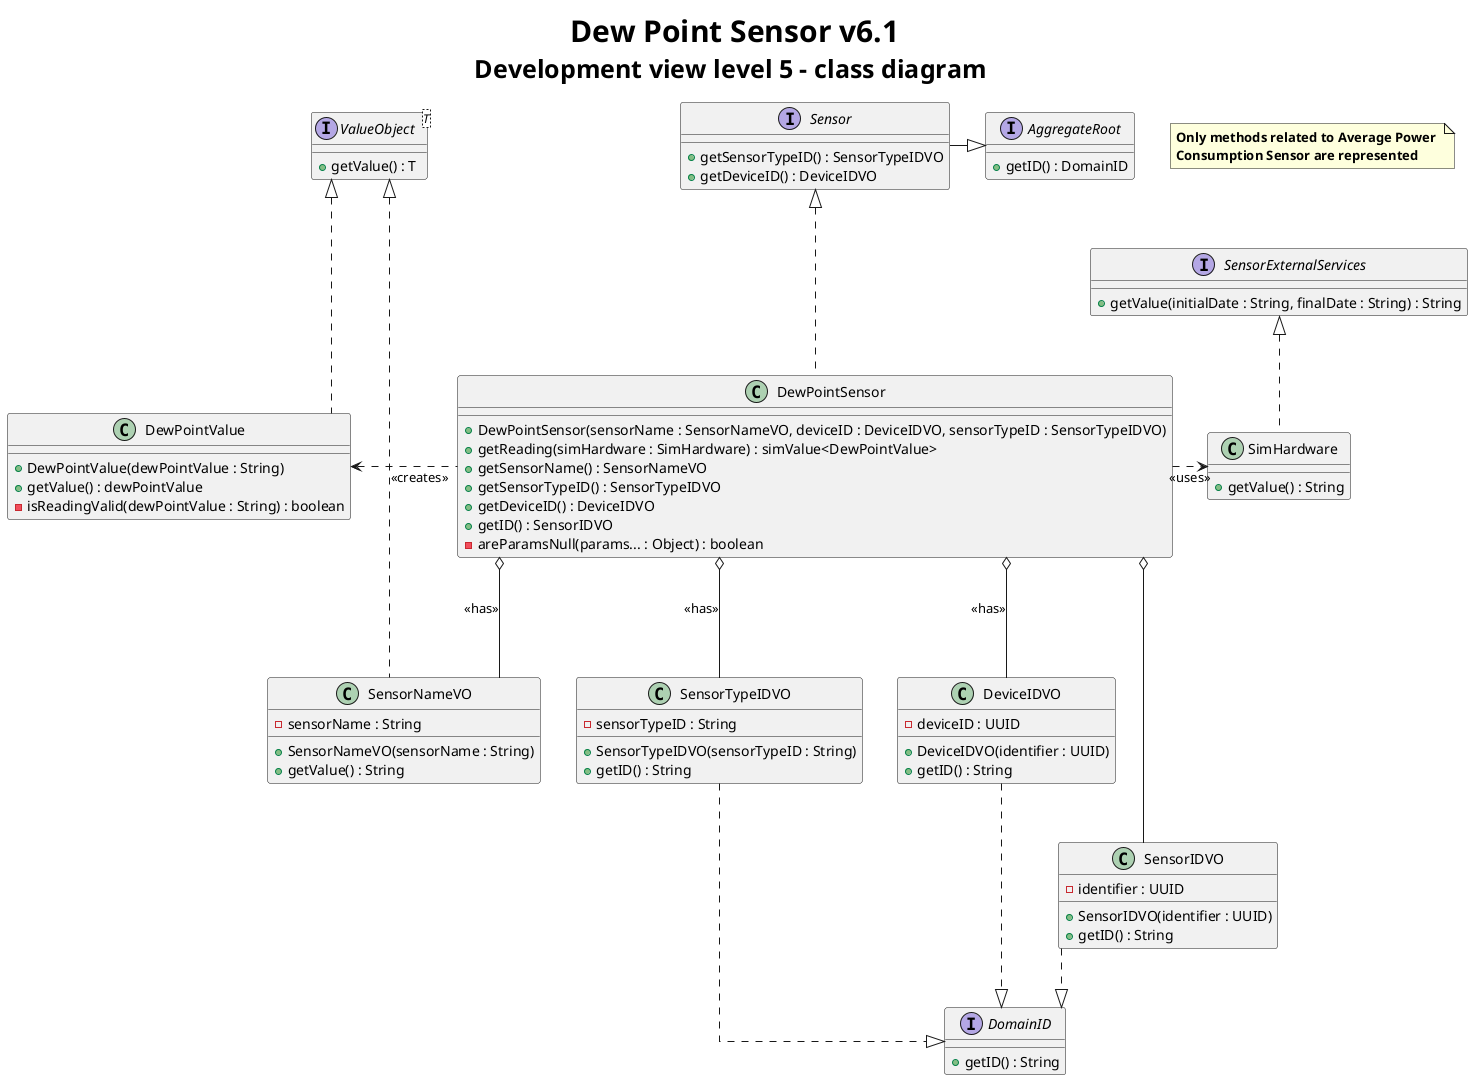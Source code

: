 @startuml
title <size: 30> Dew Point Sensor v6.1\n<size: 25>Development view level 5 - class diagram

note "<b>Only methods related to Average Power \n<b>Consumption Sensor are represented" as 1

skinparam linetype ortho

interface Sensor {
    + getSensorTypeID() : SensorTypeIDVO
    + getDeviceID() : DeviceIDVO
}

interface AggregateRoot {
    + getID() : DomainID
}

interface DomainID {
    + getID() : String
}

interface ValueObject<T> {
    + getValue() : T
}

class DewPointSensor{
    + DewPointSensor(sensorName : SensorNameVO, deviceID : DeviceIDVO, sensorTypeID : SensorTypeIDVO)
    + getReading(simHardware : SimHardware) : simValue<DewPointValue>
    + getSensorName() : SensorNameVO
    + getSensorTypeID() : SensorTypeIDVO
    + getDeviceID() : DeviceIDVO
    + getID() : SensorIDVO
    - areParamsNull(params... : Object) : boolean
}

class SimHardware{
    +getValue() : String
}

class DewPointValue {
    + DewPointValue(dewPointValue : String)
    + getValue() : dewPointValue
    - isReadingValid(dewPointValue : String) : boolean
}

class SensorNameVO {
    - sensorName : String
    + SensorNameVO(sensorName : String)
    + getValue() : String
}

class SensorIDVO {
    - identifier : UUID
    + SensorIDVO(identifier : UUID)
    + getID() : String
}

class SensorTypeIDVO {
    - sensorTypeID : String
    + SensorTypeIDVO(sensorTypeID : String)
    + getID() : String
}

class DeviceIDVO {
    - deviceID : UUID
    + DeviceIDVO(identifier : UUID)
    + getID() : String
}

interface SensorExternalServices {
+ getValue(initialDate : String, finalDate : String) : String
}

DewPointSensor o---down SensorIDVO
DewPointSensor o--- SensorTypeIDVO : <<has>>
DewPointSensor o--- DeviceIDVO : <<has>>
DewPointSensor o--- SensorNameVO : <<has>>
SensorIDVO ..|> DomainID
SensorTypeIDVO -down..|> DomainID
DeviceIDVO -down..|> DomainID
SensorNameVO -left..|> ValueObject
DewPointValue -up..|> ValueObject
DewPointSensor -left..> DewPointValue : <<creates>>
DewPointSensor -right..> SimHardware : <<uses>>
DewPointSensor -up..|> Sensor
Sensor -right--|>AggregateRoot
SimHardware -up.|> SensorExternalServices

@enduml